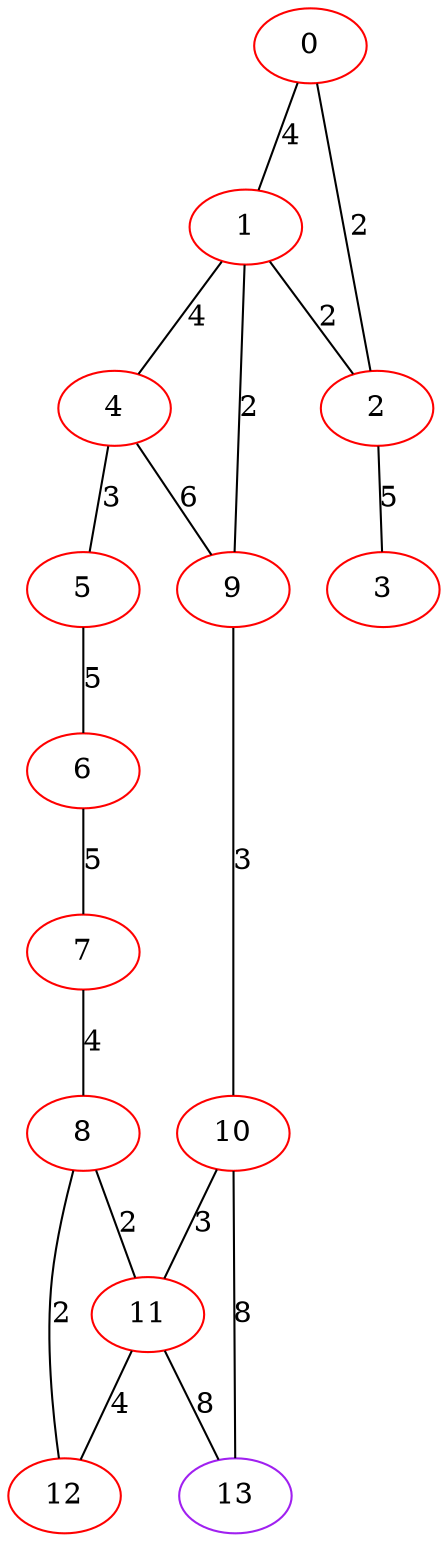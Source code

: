 graph "" {
0 [color=red, weight=1];
1 [color=red, weight=1];
2 [color=red, weight=1];
3 [color=red, weight=1];
4 [color=red, weight=1];
5 [color=red, weight=1];
6 [color=red, weight=1];
7 [color=red, weight=1];
8 [color=red, weight=1];
9 [color=red, weight=1];
10 [color=red, weight=1];
11 [color=red, weight=1];
12 [color=red, weight=1];
13 [color=purple, weight=4];
0 -- 1  [key=0, label=4];
0 -- 2  [key=0, label=2];
1 -- 9  [key=0, label=2];
1 -- 2  [key=0, label=2];
1 -- 4  [key=0, label=4];
2 -- 3  [key=0, label=5];
4 -- 5  [key=0, label=3];
4 -- 9  [key=0, label=6];
5 -- 6  [key=0, label=5];
6 -- 7  [key=0, label=5];
7 -- 8  [key=0, label=4];
8 -- 11  [key=0, label=2];
8 -- 12  [key=0, label=2];
9 -- 10  [key=0, label=3];
10 -- 11  [key=0, label=3];
10 -- 13  [key=0, label=8];
11 -- 12  [key=0, label=4];
11 -- 13  [key=0, label=8];
}
